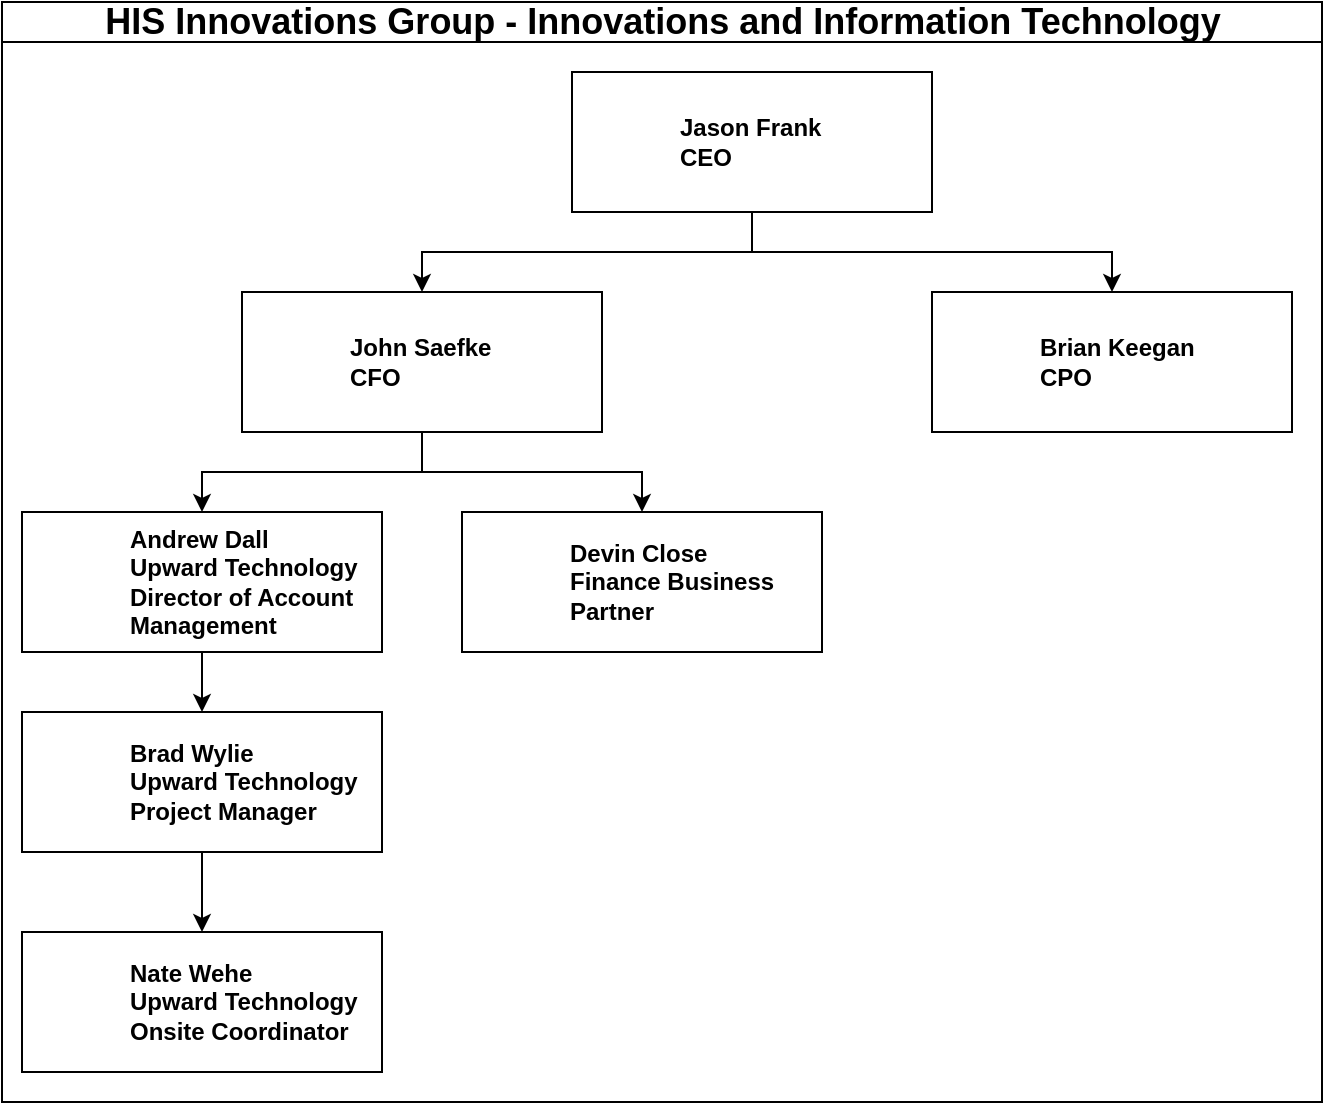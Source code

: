 <mxfile version="21.6.7" type="github" pages="3">
  <diagram name="Current IT" id="6XpVCD9rDU22tu1jSsn3">
    <mxGraphModel dx="1674" dy="768" grid="1" gridSize="10" guides="1" tooltips="1" connect="1" arrows="1" fold="1" page="1" pageScale="1" pageWidth="827" pageHeight="1169" math="0" shadow="0">
      <root>
        <mxCell id="1j2eaJcwRBvJJySyE-6o-0" />
        <mxCell id="1j2eaJcwRBvJJySyE-6o-1" parent="1j2eaJcwRBvJJySyE-6o-0" />
        <mxCell id="1j2eaJcwRBvJJySyE-6o-2" value="&lt;font style=&quot;font-size: 18px;&quot;&gt;HIS Innovations Group - Innovations and Information Technology&lt;/font&gt;" style="swimlane;html=1;startSize=20;horizontal=1;containerType=tree;glass=0;" vertex="1" parent="1j2eaJcwRBvJJySyE-6o-1">
          <mxGeometry x="450" y="70" width="660" height="550" as="geometry" />
        </mxCell>
        <UserObject label="Jason Frank&lt;br&gt;CEO" name="Tessa Miller" position="CFO" location="Office 1" email="me@example.com" placeholders="1" link="https://www.draw.io" id="1j2eaJcwRBvJJySyE-6o-3">
          <mxCell style="label;image=https://cdn3.iconfinder.com/data/icons/user-avatars-1/512/users-3-128.png;whiteSpace=wrap;html=1;rounded=0;glass=0;treeMoving=1;treeFolding=1;" vertex="1" parent="1j2eaJcwRBvJJySyE-6o-2">
            <mxGeometry x="285" y="35" width="180" height="70" as="geometry" />
          </mxCell>
        </UserObject>
        <mxCell id="1j2eaJcwRBvJJySyE-6o-4" value="" style="edgeStyle=orthogonalEdgeStyle;rounded=0;orthogonalLoop=1;jettySize=auto;html=1;" edge="1" parent="1j2eaJcwRBvJJySyE-6o-2" source="1j2eaJcwRBvJJySyE-6o-3" target="1j2eaJcwRBvJJySyE-6o-5">
          <mxGeometry relative="1" as="geometry" />
        </mxCell>
        <UserObject label="John Saefke&lt;br&gt;CFO" name="Tessa Miller" position="CFO" location="Office 1" email="me@example.com" placeholders="1" link="https://www.draw.io" id="1j2eaJcwRBvJJySyE-6o-5">
          <mxCell style="label;image=https://cdn3.iconfinder.com/data/icons/user-avatars-1/512/users-3-128.png;whiteSpace=wrap;html=1;rounded=0;glass=0;treeMoving=1;treeFolding=1;" vertex="1" parent="1j2eaJcwRBvJJySyE-6o-2">
            <mxGeometry x="120" y="145" width="180" height="70" as="geometry" />
          </mxCell>
        </UserObject>
        <mxCell id="1j2eaJcwRBvJJySyE-6o-6" value="" style="edgeStyle=orthogonalEdgeStyle;rounded=0;orthogonalLoop=1;jettySize=auto;html=1;" edge="1" parent="1j2eaJcwRBvJJySyE-6o-2" source="1j2eaJcwRBvJJySyE-6o-3" target="1j2eaJcwRBvJJySyE-6o-7">
          <mxGeometry relative="1" as="geometry" />
        </mxCell>
        <UserObject label="Brian Keegan&lt;br&gt;CPO" name="Tessa Miller" position="CFO" location="Office 1" email="me@example.com" placeholders="1" link="https://www.draw.io" id="1j2eaJcwRBvJJySyE-6o-7">
          <mxCell style="label;image=https://cdn3.iconfinder.com/data/icons/user-avatars-1/512/users-3-128.png;whiteSpace=wrap;html=1;rounded=0;glass=0;treeMoving=1;treeFolding=1;" vertex="1" parent="1j2eaJcwRBvJJySyE-6o-2">
            <mxGeometry x="465" y="145" width="180" height="70" as="geometry" />
          </mxCell>
        </UserObject>
        <mxCell id="1j2eaJcwRBvJJySyE-6o-8" value="" style="edgeStyle=orthogonalEdgeStyle;rounded=0;orthogonalLoop=1;jettySize=auto;html=1;" edge="1" parent="1j2eaJcwRBvJJySyE-6o-2" source="1j2eaJcwRBvJJySyE-6o-5" target="1j2eaJcwRBvJJySyE-6o-9">
          <mxGeometry relative="1" as="geometry">
            <mxPoint x="895" y="175" as="sourcePoint" />
          </mxGeometry>
        </mxCell>
        <UserObject label="Andrew Dall&lt;br&gt;Upward Technology&lt;br&gt;&lt;b&gt;Director of Account Management&lt;/b&gt;" name="Tessa Miller" position="CFO" location="Office 1" email="me@example.com" placeholders="1" link="https://www.draw.io" id="1j2eaJcwRBvJJySyE-6o-9">
          <mxCell style="label;image=https://cdn3.iconfinder.com/data/icons/user-avatars-1/512/users-3-128.png;whiteSpace=wrap;html=1;rounded=0;glass=0;treeMoving=1;treeFolding=1;" vertex="1" parent="1j2eaJcwRBvJJySyE-6o-2">
            <mxGeometry x="10" y="255" width="180" height="70" as="geometry" />
          </mxCell>
        </UserObject>
        <mxCell id="1j2eaJcwRBvJJySyE-6o-10" value="" style="edgeStyle=orthogonalEdgeStyle;rounded=0;orthogonalLoop=1;jettySize=auto;html=1;" edge="1" parent="1j2eaJcwRBvJJySyE-6o-2" source="1j2eaJcwRBvJJySyE-6o-5" target="1j2eaJcwRBvJJySyE-6o-11">
          <mxGeometry relative="1" as="geometry">
            <mxPoint x="895" y="175" as="sourcePoint" />
          </mxGeometry>
        </mxCell>
        <UserObject label="Devin Close&lt;br&gt;Finance Business Partner" name="Tessa Miller" position="CFO" location="Office 1" email="me@example.com" placeholders="1" link="https://www.draw.io" id="1j2eaJcwRBvJJySyE-6o-11">
          <mxCell style="label;image=https://cdn3.iconfinder.com/data/icons/user-avatars-1/512/users-3-128.png;whiteSpace=wrap;html=1;rounded=0;glass=0;treeMoving=1;treeFolding=1;" vertex="1" parent="1j2eaJcwRBvJJySyE-6o-2">
            <mxGeometry x="230.0" y="255" width="180" height="70" as="geometry" />
          </mxCell>
        </UserObject>
        <mxCell id="1j2eaJcwRBvJJySyE-6o-12" value="" style="edgeStyle=orthogonalEdgeStyle;rounded=0;orthogonalLoop=1;jettySize=auto;html=1;" edge="1" parent="1j2eaJcwRBvJJySyE-6o-2" source="1j2eaJcwRBvJJySyE-6o-9" target="1j2eaJcwRBvJJySyE-6o-13">
          <mxGeometry relative="1" as="geometry">
            <mxPoint x="794" y="325" as="sourcePoint" />
          </mxGeometry>
        </mxCell>
        <UserObject label="Brad Wylie&lt;br&gt;Upward Technology&lt;br&gt;Project Manager" name="Tessa Miller" position="CFO" location="Office 1" email="me@example.com" placeholders="1" link="https://www.draw.io" id="1j2eaJcwRBvJJySyE-6o-13">
          <mxCell style="label;image=https://cdn3.iconfinder.com/data/icons/user-avatars-1/512/users-3-128.png;whiteSpace=wrap;html=1;rounded=0;glass=0;treeMoving=1;treeFolding=1;" vertex="1" parent="1j2eaJcwRBvJJySyE-6o-2">
            <mxGeometry x="10" y="355" width="180" height="70" as="geometry" />
          </mxCell>
        </UserObject>
        <mxCell id="TWT6Pc5Pv4wA85bn9Spz-0" value="" style="edgeStyle=orthogonalEdgeStyle;rounded=0;orthogonalLoop=1;jettySize=auto;html=1;" edge="1" target="TWT6Pc5Pv4wA85bn9Spz-1" source="1j2eaJcwRBvJJySyE-6o-13" parent="1j2eaJcwRBvJJySyE-6o-2">
          <mxGeometry relative="1" as="geometry">
            <mxPoint x="550" y="395" as="sourcePoint" />
          </mxGeometry>
        </mxCell>
        <UserObject label="Nate Wehe&lt;br&gt;Upward Technology&lt;br&gt;Onsite Coordinator" name="Tessa Miller" position="CFO" location="Office 1" email="me@example.com" placeholders="1" link="https://www.draw.io" id="TWT6Pc5Pv4wA85bn9Spz-1">
          <mxCell style="label;image=https://cdn3.iconfinder.com/data/icons/user-avatars-1/512/users-3-128.png;whiteSpace=wrap;html=1;rounded=0;glass=0;treeMoving=1;treeFolding=1;" vertex="1" parent="1j2eaJcwRBvJJySyE-6o-2">
            <mxGeometry x="10" y="465" width="180" height="70" as="geometry" />
          </mxCell>
        </UserObject>
      </root>
    </mxGraphModel>
  </diagram>
  <diagram name="First Steps IT" id="9Wl5XQhocSM5mQeiK9ul">
    <mxGraphModel dx="1456" dy="668" grid="1" gridSize="10" guides="1" tooltips="1" connect="1" arrows="1" fold="1" page="1" pageScale="1" pageWidth="827" pageHeight="1169" math="0" shadow="0">
      <root>
        <mxCell id="wZEPH2soSmf4A2ggSO-u-0" />
        <mxCell id="wZEPH2soSmf4A2ggSO-u-1" parent="wZEPH2soSmf4A2ggSO-u-0" />
        <mxCell id="wZEPH2soSmf4A2ggSO-u-2" value="&lt;font style=&quot;font-size: 18px;&quot;&gt;HIS Innovations Group - Innovations and Information Technology&lt;/font&gt;" style="swimlane;html=1;startSize=20;horizontal=1;containerType=tree;glass=0;" vertex="1" parent="wZEPH2soSmf4A2ggSO-u-1">
          <mxGeometry x="450" y="70" width="660" height="440" as="geometry" />
        </mxCell>
        <UserObject label="Jason Frank&lt;br&gt;CEO" name="Tessa Miller" position="CFO" location="Office 1" email="me@example.com" placeholders="1" link="https://www.draw.io" id="wZEPH2soSmf4A2ggSO-u-3">
          <mxCell style="label;image=https://cdn3.iconfinder.com/data/icons/user-avatars-1/512/users-3-128.png;whiteSpace=wrap;html=1;rounded=0;glass=0;treeMoving=1;treeFolding=1;" vertex="1" parent="wZEPH2soSmf4A2ggSO-u-2">
            <mxGeometry x="285" y="35" width="180" height="70" as="geometry" />
          </mxCell>
        </UserObject>
        <mxCell id="dzJQ5zAQPVhoEwp7_O2w-0" value="" style="edgeStyle=orthogonalEdgeStyle;rounded=0;orthogonalLoop=1;jettySize=auto;html=1;" edge="1" source="wZEPH2soSmf4A2ggSO-u-3" target="dzJQ5zAQPVhoEwp7_O2w-1" parent="wZEPH2soSmf4A2ggSO-u-2">
          <mxGeometry relative="1" as="geometry" />
        </mxCell>
        <UserObject label="John Saefke&lt;br&gt;CFO" name="Tessa Miller" position="CFO" location="Office 1" email="me@example.com" placeholders="1" link="https://www.draw.io" id="dzJQ5zAQPVhoEwp7_O2w-1">
          <mxCell style="label;image=https://cdn3.iconfinder.com/data/icons/user-avatars-1/512/users-3-128.png;whiteSpace=wrap;html=1;rounded=0;glass=0;treeMoving=1;treeFolding=1;" vertex="1" parent="wZEPH2soSmf4A2ggSO-u-2">
            <mxGeometry x="120" y="145" width="180" height="70" as="geometry" />
          </mxCell>
        </UserObject>
        <mxCell id="dzJQ5zAQPVhoEwp7_O2w-2" value="" style="edgeStyle=orthogonalEdgeStyle;rounded=0;orthogonalLoop=1;jettySize=auto;html=1;" edge="1" source="wZEPH2soSmf4A2ggSO-u-3" target="dzJQ5zAQPVhoEwp7_O2w-3" parent="wZEPH2soSmf4A2ggSO-u-2">
          <mxGeometry relative="1" as="geometry" />
        </mxCell>
        <UserObject label="Brian Keegan&lt;br&gt;CPO" name="Tessa Miller" position="CFO" location="Office 1" email="me@example.com" placeholders="1" link="https://www.draw.io" id="dzJQ5zAQPVhoEwp7_O2w-3">
          <mxCell style="label;image=https://cdn3.iconfinder.com/data/icons/user-avatars-1/512/users-3-128.png;whiteSpace=wrap;html=1;rounded=0;glass=0;treeMoving=1;treeFolding=1;" vertex="1" parent="wZEPH2soSmf4A2ggSO-u-2">
            <mxGeometry x="465" y="145" width="180" height="70" as="geometry" />
          </mxCell>
        </UserObject>
        <mxCell id="dzJQ5zAQPVhoEwp7_O2w-4" value="" style="edgeStyle=orthogonalEdgeStyle;rounded=0;orthogonalLoop=1;jettySize=auto;html=1;" edge="1" target="dzJQ5zAQPVhoEwp7_O2w-5" source="dzJQ5zAQPVhoEwp7_O2w-1" parent="wZEPH2soSmf4A2ggSO-u-2">
          <mxGeometry relative="1" as="geometry">
            <mxPoint x="895" y="175" as="sourcePoint" />
          </mxGeometry>
        </mxCell>
        <UserObject label="Nate Wehe&lt;br&gt;Information Technology" name="Tessa Miller" position="CFO" location="Office 1" email="me@example.com" placeholders="1" link="https://www.draw.io" id="dzJQ5zAQPVhoEwp7_O2w-5">
          <mxCell style="label;image=https://cdn3.iconfinder.com/data/icons/user-avatars-1/512/users-3-128.png;whiteSpace=wrap;html=1;rounded=0;glass=0;treeMoving=1;treeFolding=1;" vertex="1" parent="wZEPH2soSmf4A2ggSO-u-2">
            <mxGeometry x="10" y="255" width="180" height="70" as="geometry" />
          </mxCell>
        </UserObject>
        <mxCell id="dzJQ5zAQPVhoEwp7_O2w-6" value="" style="edgeStyle=orthogonalEdgeStyle;rounded=0;orthogonalLoop=1;jettySize=auto;html=1;" edge="1" target="dzJQ5zAQPVhoEwp7_O2w-7" source="dzJQ5zAQPVhoEwp7_O2w-1" parent="wZEPH2soSmf4A2ggSO-u-2">
          <mxGeometry relative="1" as="geometry">
            <mxPoint x="895" y="175" as="sourcePoint" />
          </mxGeometry>
        </mxCell>
        <UserObject label="Devin Close&lt;br&gt;Digital Innovations" name="Tessa Miller" position="CFO" location="Office 1" email="me@example.com" placeholders="1" link="https://www.draw.io" id="dzJQ5zAQPVhoEwp7_O2w-7">
          <mxCell style="label;image=https://cdn3.iconfinder.com/data/icons/user-avatars-1/512/users-3-128.png;whiteSpace=wrap;html=1;rounded=0;glass=0;treeMoving=1;treeFolding=1;" vertex="1" parent="wZEPH2soSmf4A2ggSO-u-2">
            <mxGeometry x="230.0" y="255" width="180" height="70" as="geometry" />
          </mxCell>
        </UserObject>
        <mxCell id="dzJQ5zAQPVhoEwp7_O2w-8" value="" style="edgeStyle=orthogonalEdgeStyle;rounded=0;orthogonalLoop=1;jettySize=auto;html=1;" edge="1" target="dzJQ5zAQPVhoEwp7_O2w-9" source="dzJQ5zAQPVhoEwp7_O2w-5" parent="wZEPH2soSmf4A2ggSO-u-2">
          <mxGeometry relative="1" as="geometry">
            <mxPoint x="794" y="325" as="sourcePoint" />
          </mxGeometry>
        </mxCell>
        <UserObject label="MSP&lt;br&gt;Upward Technology" name="Tessa Miller" position="CFO" location="Office 1" email="me@example.com" placeholders="1" link="https://www.draw.io" id="dzJQ5zAQPVhoEwp7_O2w-9">
          <mxCell style="label;image=https://cdn3.iconfinder.com/data/icons/user-avatars-1/512/users-3-128.png;whiteSpace=wrap;html=1;rounded=0;glass=0;treeMoving=1;treeFolding=1;" vertex="1" parent="wZEPH2soSmf4A2ggSO-u-2">
            <mxGeometry x="10" y="355" width="180" height="70" as="geometry" />
          </mxCell>
        </UserObject>
        <mxCell id="dzJQ5zAQPVhoEwp7_O2w-10" value="" style="endArrow=classic;startArrow=classic;html=1;rounded=0;" edge="1" parent="wZEPH2soSmf4A2ggSO-u-2" source="dzJQ5zAQPVhoEwp7_O2w-5" target="dzJQ5zAQPVhoEwp7_O2w-7">
          <mxGeometry width="50" height="50" relative="1" as="geometry">
            <mxPoint x="400" y="235" as="sourcePoint" />
            <mxPoint x="450" y="185" as="targetPoint" />
          </mxGeometry>
        </mxCell>
        <mxCell id="dzJQ5zAQPVhoEwp7_O2w-12" value="" style="edgeStyle=orthogonalEdgeStyle;rounded=0;orthogonalLoop=1;jettySize=auto;html=1;" edge="1" target="dzJQ5zAQPVhoEwp7_O2w-13" source="dzJQ5zAQPVhoEwp7_O2w-7" parent="wZEPH2soSmf4A2ggSO-u-2">
          <mxGeometry relative="1" as="geometry">
            <mxPoint x="660" y="285" as="sourcePoint" />
          </mxGeometry>
        </mxCell>
        <UserObject label="Ryan Stultz&lt;br&gt;Business Analyst" name="Tessa Miller" position="CFO" location="Office 1" email="me@example.com" placeholders="1" link="https://www.draw.io" id="dzJQ5zAQPVhoEwp7_O2w-13">
          <mxCell style="label;image=https://cdn3.iconfinder.com/data/icons/user-avatars-1/512/users-3-128.png;whiteSpace=wrap;html=1;rounded=0;glass=0;treeMoving=1;treeFolding=1;" vertex="1" parent="wZEPH2soSmf4A2ggSO-u-2">
            <mxGeometry x="230.0" y="355" width="180" height="70" as="geometry" />
          </mxCell>
        </UserObject>
      </root>
    </mxGraphModel>
  </diagram>
  <diagram name="Ideal State With Board" id="6F65yMQZQkbB0_kNaMnj">
    <mxGraphModel dx="2796" dy="904" grid="1" gridSize="10" guides="1" tooltips="1" connect="1" arrows="1" fold="1" page="1" pageScale="1" pageWidth="827" pageHeight="1169" math="0" shadow="0">
      <root>
        <mxCell id="Slj-wHpwv6HR0UAHgNe2-0" />
        <mxCell id="Slj-wHpwv6HR0UAHgNe2-1" parent="Slj-wHpwv6HR0UAHgNe2-0" />
        <mxCell id="Slj-wHpwv6HR0UAHgNe2-2" value="&lt;font style=&quot;font-size: 24px;&quot;&gt;HIS Innovations Group - Innovations and Information Technology&lt;/font&gt;" style="swimlane;html=1;startSize=20;horizontal=1;containerType=tree;glass=0;" vertex="1" parent="Slj-wHpwv6HR0UAHgNe2-1">
          <mxGeometry x="-340" y="90" width="1460" height="800" as="geometry" />
        </mxCell>
        <UserObject label="CEO" name="Tessa Miller" position="CFO" location="Office 1" email="me@example.com" placeholders="1" link="https://www.draw.io" id="Slj-wHpwv6HR0UAHgNe2-3">
          <mxCell style="label;image=https://cdn3.iconfinder.com/data/icons/user-avatars-1/512/users-3-128.png;whiteSpace=wrap;html=1;rounded=0;glass=0;treeMoving=1;treeFolding=1;" vertex="1" parent="Slj-wHpwv6HR0UAHgNe2-2">
            <mxGeometry x="615" y="200" width="180" height="70" as="geometry" />
          </mxCell>
        </UserObject>
        <mxCell id="Slj-wHpwv6HR0UAHgNe2-4" value="" style="edgeStyle=orthogonalEdgeStyle;rounded=0;orthogonalLoop=1;jettySize=auto;html=1;" edge="1" parent="Slj-wHpwv6HR0UAHgNe2-2" source="Slj-wHpwv6HR0UAHgNe2-3" target="Slj-wHpwv6HR0UAHgNe2-5">
          <mxGeometry relative="1" as="geometry" />
        </mxCell>
        <UserObject label="CIO/CISO/CTO" name="Tessa Miller" position="CFO" location="Office 1" email="me@example.com" placeholders="1" link="https://www.draw.io" id="Slj-wHpwv6HR0UAHgNe2-5">
          <mxCell style="label;image=https://cdn3.iconfinder.com/data/icons/user-avatars-1/512/users-3-128.png;whiteSpace=wrap;html=1;rounded=0;glass=0;treeMoving=1;treeFolding=1;" vertex="1" parent="Slj-wHpwv6HR0UAHgNe2-2">
            <mxGeometry x="615" y="360" width="180" height="70" as="geometry" />
          </mxCell>
        </UserObject>
        <mxCell id="Slj-wHpwv6HR0UAHgNe2-6" value="" style="edgeStyle=orthogonalEdgeStyle;rounded=0;orthogonalLoop=1;jettySize=auto;html=1;" edge="1" parent="Slj-wHpwv6HR0UAHgNe2-2" source="Slj-wHpwv6HR0UAHgNe2-5" target="Slj-wHpwv6HR0UAHgNe2-7">
          <mxGeometry relative="1" as="geometry">
            <mxPoint x="500" y="320" as="sourcePoint" />
          </mxGeometry>
        </mxCell>
        <UserObject label="Information Technology" name="Tessa Miller" position="CFO" location="Office 1" email="me@example.com" placeholders="1" link="https://www.draw.io" id="Slj-wHpwv6HR0UAHgNe2-7">
          <mxCell style="label;image=https://cdn3.iconfinder.com/data/icons/user-avatars-1/512/users-3-128.png;whiteSpace=wrap;html=1;rounded=0;glass=0;treeMoving=1;treeFolding=1;" vertex="1" parent="Slj-wHpwv6HR0UAHgNe2-2">
            <mxGeometry x="260" y="475" width="180" height="70" as="geometry" />
          </mxCell>
        </UserObject>
        <mxCell id="Slj-wHpwv6HR0UAHgNe2-8" value="" style="edgeStyle=orthogonalEdgeStyle;rounded=0;orthogonalLoop=1;jettySize=auto;html=1;" edge="1" parent="Slj-wHpwv6HR0UAHgNe2-2" source="Slj-wHpwv6HR0UAHgNe2-5" target="Slj-wHpwv6HR0UAHgNe2-9">
          <mxGeometry relative="1" as="geometry">
            <mxPoint x="500" y="430" as="sourcePoint" />
          </mxGeometry>
        </mxCell>
        <UserObject label="Digital Innovations" name="Tessa Miller" position="CFO" location="Office 1" email="me@example.com" placeholders="1" link="https://www.draw.io" id="Slj-wHpwv6HR0UAHgNe2-9">
          <mxCell style="label;image=https://cdn3.iconfinder.com/data/icons/user-avatars-1/512/users-3-128.png;whiteSpace=wrap;html=1;rounded=0;glass=0;treeMoving=1;treeFolding=1;" vertex="1" parent="Slj-wHpwv6HR0UAHgNe2-2">
            <mxGeometry x="1015" y="475" width="180" height="70" as="geometry" />
          </mxCell>
        </UserObject>
        <mxCell id="Slj-wHpwv6HR0UAHgNe2-10" value="" style="edgeStyle=orthogonalEdgeStyle;rounded=0;orthogonalLoop=1;jettySize=auto;html=1;" edge="1" parent="Slj-wHpwv6HR0UAHgNe2-2" source="Slj-wHpwv6HR0UAHgNe2-7" target="Slj-wHpwv6HR0UAHgNe2-11">
          <mxGeometry relative="1" as="geometry">
            <mxPoint x="520" y="425" as="sourcePoint" />
          </mxGeometry>
        </mxCell>
        <UserObject label="SOC Analyst" name="Tessa Miller" position="CFO" location="Office 1" email="me@example.com" placeholders="1" link="https://www.draw.io" id="Slj-wHpwv6HR0UAHgNe2-11">
          <mxCell style="label;image=https://cdn3.iconfinder.com/data/icons/user-avatars-1/512/users-3-128.png;whiteSpace=wrap;html=1;rounded=0;glass=0;treeMoving=1;treeFolding=1;" vertex="1" parent="Slj-wHpwv6HR0UAHgNe2-2">
            <mxGeometry x="480" y="585" width="180" height="70" as="geometry" />
          </mxCell>
        </UserObject>
        <mxCell id="Slj-wHpwv6HR0UAHgNe2-12" value="" style="edgeStyle=orthogonalEdgeStyle;rounded=0;orthogonalLoop=1;jettySize=auto;html=1;" edge="1" parent="Slj-wHpwv6HR0UAHgNe2-2" source="Slj-wHpwv6HR0UAHgNe2-7" target="Slj-wHpwv6HR0UAHgNe2-13">
          <mxGeometry relative="1" as="geometry">
            <mxPoint x="340" y="595" as="sourcePoint" />
          </mxGeometry>
        </mxCell>
        <UserObject label="Identity Manager" name="Tessa Miller" position="CFO" location="Office 1" email="me@example.com" placeholders="1" link="https://www.draw.io" id="Slj-wHpwv6HR0UAHgNe2-13">
          <mxCell style="label;image=https://cdn3.iconfinder.com/data/icons/user-avatars-1/512/users-3-128.png;whiteSpace=wrap;html=1;rounded=0;glass=0;treeMoving=1;treeFolding=1;" vertex="1" parent="Slj-wHpwv6HR0UAHgNe2-2">
            <mxGeometry x="40" y="580" width="180" height="70" as="geometry" />
          </mxCell>
        </UserObject>
        <mxCell id="Slj-wHpwv6HR0UAHgNe2-14" value="" style="edgeStyle=orthogonalEdgeStyle;rounded=0;orthogonalLoop=1;jettySize=auto;html=1;" edge="1" parent="Slj-wHpwv6HR0UAHgNe2-2" source="Slj-wHpwv6HR0UAHgNe2-7" target="Slj-wHpwv6HR0UAHgNe2-15">
          <mxGeometry relative="1" as="geometry">
            <mxPoint x="100" y="550" as="sourcePoint" />
          </mxGeometry>
        </mxCell>
        <UserObject label="System Administrator" name="Tessa Miller" position="CFO" location="Office 1" email="me@example.com" placeholders="1" link="https://www.draw.io" id="Slj-wHpwv6HR0UAHgNe2-15">
          <mxCell style="label;image=https://cdn3.iconfinder.com/data/icons/user-avatars-1/512/users-3-128.png;whiteSpace=wrap;html=1;rounded=0;glass=0;treeMoving=1;treeFolding=1;" vertex="1" parent="Slj-wHpwv6HR0UAHgNe2-2">
            <mxGeometry x="260" y="585" width="180" height="70" as="geometry" />
          </mxCell>
        </UserObject>
        <mxCell id="Slj-wHpwv6HR0UAHgNe2-16" value="" style="edgeStyle=orthogonalEdgeStyle;rounded=0;orthogonalLoop=1;jettySize=auto;html=1;" edge="1" parent="Slj-wHpwv6HR0UAHgNe2-2" source="Slj-wHpwv6HR0UAHgNe2-15" target="Slj-wHpwv6HR0UAHgNe2-17">
          <mxGeometry relative="1" as="geometry">
            <mxPoint x="10" y="585" as="sourcePoint" />
          </mxGeometry>
        </mxCell>
        <UserObject label="Tier 1 Tech" name="Tessa Miller" position="CFO" location="Office 1" email="me@example.com" placeholders="1" link="https://www.draw.io" id="Slj-wHpwv6HR0UAHgNe2-17">
          <mxCell style="label;image=https://cdn3.iconfinder.com/data/icons/user-avatars-1/512/users-3-128.png;whiteSpace=wrap;html=1;rounded=0;glass=0;treeMoving=1;treeFolding=1;" vertex="1" parent="Slj-wHpwv6HR0UAHgNe2-2">
            <mxGeometry x="140" y="695" width="180" height="70" as="geometry" />
          </mxCell>
        </UserObject>
        <mxCell id="Slj-wHpwv6HR0UAHgNe2-18" value="" style="edgeStyle=orthogonalEdgeStyle;rounded=0;orthogonalLoop=1;jettySize=auto;html=1;" edge="1" parent="Slj-wHpwv6HR0UAHgNe2-2" source="Slj-wHpwv6HR0UAHgNe2-15" target="Slj-wHpwv6HR0UAHgNe2-19">
          <mxGeometry relative="1" as="geometry">
            <mxPoint x="10" y="695" as="sourcePoint" />
          </mxGeometry>
        </mxCell>
        <UserObject label="Tier 2 Tech" name="Tessa Miller" position="CFO" location="Office 1" email="me@example.com" placeholders="1" link="https://www.draw.io" id="Slj-wHpwv6HR0UAHgNe2-19">
          <mxCell style="label;image=https://cdn3.iconfinder.com/data/icons/user-avatars-1/512/users-3-128.png;whiteSpace=wrap;html=1;rounded=0;glass=0;treeMoving=1;treeFolding=1;" vertex="1" parent="Slj-wHpwv6HR0UAHgNe2-2">
            <mxGeometry x="380" y="695" width="180" height="70" as="geometry" />
          </mxCell>
        </UserObject>
        <mxCell id="Slj-wHpwv6HR0UAHgNe2-20" value="" style="edgeStyle=orthogonalEdgeStyle;rounded=0;orthogonalLoop=1;jettySize=auto;html=1;" edge="1" parent="Slj-wHpwv6HR0UAHgNe2-2" source="Slj-wHpwv6HR0UAHgNe2-9" target="Slj-wHpwv6HR0UAHgNe2-21">
          <mxGeometry relative="1" as="geometry">
            <mxPoint x="445" y="380" as="sourcePoint" />
          </mxGeometry>
        </mxCell>
        <UserObject label="ERP Manager" name="Tessa Miller" position="CFO" location="Office 1" email="me@example.com" placeholders="1" link="https://www.draw.io" id="Slj-wHpwv6HR0UAHgNe2-21">
          <mxCell style="label;image=https://cdn3.iconfinder.com/data/icons/user-avatars-1/512/users-3-128.png;whiteSpace=wrap;html=1;rounded=0;glass=0;treeMoving=1;treeFolding=1;" vertex="1" parent="Slj-wHpwv6HR0UAHgNe2-2">
            <mxGeometry x="1015" y="585" width="180" height="70" as="geometry" />
          </mxCell>
        </UserObject>
        <mxCell id="Slj-wHpwv6HR0UAHgNe2-22" value="" style="edgeStyle=orthogonalEdgeStyle;rounded=0;orthogonalLoop=1;jettySize=auto;html=1;" edge="1" parent="Slj-wHpwv6HR0UAHgNe2-2" source="Slj-wHpwv6HR0UAHgNe2-9" target="Slj-wHpwv6HR0UAHgNe2-23">
          <mxGeometry relative="1" as="geometry">
            <mxPoint x="765" y="585" as="sourcePoint" />
          </mxGeometry>
        </mxCell>
        <UserObject label="Business Analyst" name="Tessa Miller" position="CFO" location="Office 1" email="me@example.com" placeholders="1" link="https://www.draw.io" id="Slj-wHpwv6HR0UAHgNe2-23">
          <mxCell style="label;image=https://cdn3.iconfinder.com/data/icons/user-avatars-1/512/users-3-128.png;whiteSpace=wrap;html=1;rounded=0;glass=0;treeMoving=1;treeFolding=1;" vertex="1" parent="Slj-wHpwv6HR0UAHgNe2-2">
            <mxGeometry x="795" y="585" width="180" height="70" as="geometry" />
          </mxCell>
        </UserObject>
        <mxCell id="Slj-wHpwv6HR0UAHgNe2-24" value="" style="edgeStyle=orthogonalEdgeStyle;rounded=0;orthogonalLoop=1;jettySize=auto;html=1;" edge="1" parent="Slj-wHpwv6HR0UAHgNe2-2" source="Slj-wHpwv6HR0UAHgNe2-9" target="Slj-wHpwv6HR0UAHgNe2-25">
          <mxGeometry relative="1" as="geometry">
            <mxPoint x="765" y="585" as="sourcePoint" />
          </mxGeometry>
        </mxCell>
        <UserObject label="Data Analytics Lead" name="Tessa Miller" position="CFO" location="Office 1" email="me@example.com" placeholders="1" link="https://www.draw.io" id="Slj-wHpwv6HR0UAHgNe2-25">
          <mxCell style="label;image=https://cdn3.iconfinder.com/data/icons/user-avatars-1/512/users-3-128.png;whiteSpace=wrap;html=1;rounded=0;glass=0;treeMoving=1;treeFolding=1;" vertex="1" parent="Slj-wHpwv6HR0UAHgNe2-2">
            <mxGeometry x="1235" y="585" width="180" height="70" as="geometry" />
          </mxCell>
        </UserObject>
        <mxCell id="Slj-wHpwv6HR0UAHgNe2-26" value="" style="edgeStyle=orthogonalEdgeStyle;rounded=0;orthogonalLoop=1;jettySize=auto;html=1;" edge="1" parent="Slj-wHpwv6HR0UAHgNe2-2" source="Slj-wHpwv6HR0UAHgNe2-25" target="Slj-wHpwv6HR0UAHgNe2-27">
          <mxGeometry relative="1" as="geometry">
            <mxPoint x="855" y="550" as="sourcePoint" />
          </mxGeometry>
        </mxCell>
        <UserObject label="Data Analytics Tech" name="Tessa Miller" position="CFO" location="Office 1" email="me@example.com" placeholders="1" link="https://www.draw.io" id="Slj-wHpwv6HR0UAHgNe2-27">
          <mxCell style="label;image=https://cdn3.iconfinder.com/data/icons/user-avatars-1/512/users-3-128.png;whiteSpace=wrap;html=1;rounded=0;glass=0;treeMoving=1;treeFolding=1;" vertex="1" parent="Slj-wHpwv6HR0UAHgNe2-2">
            <mxGeometry x="1235" y="685" width="180" height="70" as="geometry" />
          </mxCell>
        </UserObject>
        <mxCell id="Slj-wHpwv6HR0UAHgNe2-28" value="" style="edgeStyle=orthogonalEdgeStyle;rounded=0;orthogonalLoop=1;jettySize=auto;html=1;" edge="1" parent="Slj-wHpwv6HR0UAHgNe2-2" source="Slj-wHpwv6HR0UAHgNe2-21" target="Slj-wHpwv6HR0UAHgNe2-29">
          <mxGeometry relative="1" as="geometry">
            <mxPoint x="765" y="585" as="sourcePoint" />
          </mxGeometry>
        </mxCell>
        <UserObject label="ERP Tech" name="Tessa Miller" position="CFO" location="Office 1" email="me@example.com" placeholders="1" link="https://www.draw.io" id="Slj-wHpwv6HR0UAHgNe2-29">
          <mxCell style="label;image=https://cdn3.iconfinder.com/data/icons/user-avatars-1/512/users-3-128.png;whiteSpace=wrap;html=1;rounded=0;glass=0;treeMoving=1;treeFolding=1;" vertex="1" parent="Slj-wHpwv6HR0UAHgNe2-2">
            <mxGeometry x="1015" y="685" width="180" height="70" as="geometry" />
          </mxCell>
        </UserObject>
        <mxCell id="jz6yITe0y_Qr1YVVSjyg-0" value="" style="edgeStyle=orthogonalEdgeStyle;rounded=0;orthogonalLoop=1;jettySize=auto;html=1;" edge="1" source="Slj-wHpwv6HR0UAHgNe2-3" target="jz6yITe0y_Qr1YVVSjyg-1" parent="Slj-wHpwv6HR0UAHgNe2-2">
          <mxGeometry relative="1" as="geometry" />
        </mxCell>
        <UserObject label="Board of Directors" name="Tessa Miller" position="CFO" location="Office 1" email="me@example.com" placeholders="1" link="https://www.draw.io" id="jz6yITe0y_Qr1YVVSjyg-1">
          <mxCell style="label;image=https://cdn3.iconfinder.com/data/icons/user-avatars-1/512/users-3-128.png;whiteSpace=wrap;html=1;rounded=0;glass=0;treeMoving=1;treeFolding=1;" vertex="1" parent="Slj-wHpwv6HR0UAHgNe2-2">
            <mxGeometry x="615" y="50" width="180" height="70" as="geometry" />
          </mxCell>
        </UserObject>
        <mxCell id="jz6yITe0y_Qr1YVVSjyg-2" value="" style="edgeStyle=orthogonalEdgeStyle;rounded=0;orthogonalLoop=1;jettySize=auto;html=1;" edge="1" target="jz6yITe0y_Qr1YVVSjyg-3" source="Slj-wHpwv6HR0UAHgNe2-3" parent="Slj-wHpwv6HR0UAHgNe2-2">
          <mxGeometry relative="1" as="geometry">
            <mxPoint x="320" y="430" as="sourcePoint" />
          </mxGeometry>
        </mxCell>
        <UserObject label="CFO" name="Tessa Miller" position="CFO" location="Office 1" email="me@example.com" placeholders="1" link="https://www.draw.io" id="jz6yITe0y_Qr1YVVSjyg-3">
          <mxCell style="label;image=https://cdn3.iconfinder.com/data/icons/user-avatars-1/512/users-3-128.png;whiteSpace=wrap;html=1;rounded=0;glass=0;treeMoving=1;treeFolding=1;" vertex="1" parent="Slj-wHpwv6HR0UAHgNe2-2">
            <mxGeometry x="370" y="300" width="180" height="70" as="geometry" />
          </mxCell>
        </UserObject>
        <mxCell id="jz6yITe0y_Qr1YVVSjyg-4" value="" style="edgeStyle=orthogonalEdgeStyle;rounded=0;orthogonalLoop=1;jettySize=auto;html=1;" edge="1" target="jz6yITe0y_Qr1YVVSjyg-5" source="Slj-wHpwv6HR0UAHgNe2-3" parent="Slj-wHpwv6HR0UAHgNe2-2">
          <mxGeometry relative="1" as="geometry">
            <mxPoint x="230" y="395" as="sourcePoint" />
          </mxGeometry>
        </mxCell>
        <UserObject label="CPO" name="Tessa Miller" position="CFO" location="Office 1" email="me@example.com" placeholders="1" link="https://www.draw.io" id="jz6yITe0y_Qr1YVVSjyg-5">
          <mxCell style="label;image=https://cdn3.iconfinder.com/data/icons/user-avatars-1/512/users-3-128.png;whiteSpace=wrap;html=1;rounded=0;glass=0;treeMoving=1;treeFolding=1;" vertex="1" parent="Slj-wHpwv6HR0UAHgNe2-2">
            <mxGeometry x="840" y="300" width="180" height="70" as="geometry" />
          </mxCell>
        </UserObject>
        <mxCell id="jz6yITe0y_Qr1YVVSjyg-6" value="" style="endArrow=classic;startArrow=classic;html=1;rounded=0;" edge="1" parent="Slj-wHpwv6HR0UAHgNe2-2" source="Slj-wHpwv6HR0UAHgNe2-7" target="Slj-wHpwv6HR0UAHgNe2-9">
          <mxGeometry width="50" height="50" relative="1" as="geometry">
            <mxPoint x="680" y="480" as="sourcePoint" />
            <mxPoint x="730" y="430" as="targetPoint" />
          </mxGeometry>
        </mxCell>
      </root>
    </mxGraphModel>
  </diagram>
</mxfile>
